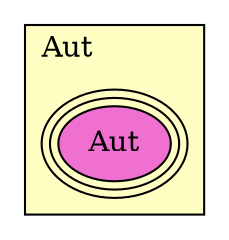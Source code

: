digraph HoTT_Algebra_Aut {
  graph [ratio=0.5]
  node [style=filled]
Aut_Aut [label="Aut", URL=<Aut.html#Aut>, peripheries=3, fillcolor="#F070D1"] ;
subgraph cluster_Aut { label="Aut"; fillcolor="#FFFFC3"; labeljust=l; style=filled 
Aut_Aut; };
} /* END */
